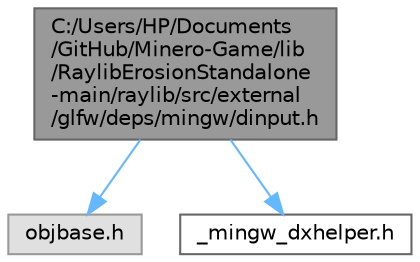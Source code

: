 digraph "C:/Users/HP/Documents/GitHub/Minero-Game/lib/RaylibErosionStandalone-main/raylib/src/external/glfw/deps/mingw/dinput.h"
{
 // LATEX_PDF_SIZE
  bgcolor="transparent";
  edge [fontname=Helvetica,fontsize=10,labelfontname=Helvetica,labelfontsize=10];
  node [fontname=Helvetica,fontsize=10,shape=box,height=0.2,width=0.4];
  Node1 [id="Node000001",label="C:/Users/HP/Documents\l/GitHub/Minero-Game/lib\l/RaylibErosionStandalone\l-main/raylib/src/external\l/glfw/deps/mingw/dinput.h",height=0.2,width=0.4,color="gray40", fillcolor="grey60", style="filled", fontcolor="black",tooltip=" "];
  Node1 -> Node2 [id="edge5_Node000001_Node000002",color="steelblue1",style="solid",tooltip=" "];
  Node2 [id="Node000002",label="objbase.h",height=0.2,width=0.4,color="grey60", fillcolor="#E0E0E0", style="filled",tooltip=" "];
  Node1 -> Node3 [id="edge6_Node000001_Node000003",color="steelblue1",style="solid",tooltip=" "];
  Node3 [id="Node000003",label="_mingw_dxhelper.h",height=0.2,width=0.4,color="grey40", fillcolor="white", style="filled",URL="$lib_2_raylib_erosion_standalone-main_2raylib_2src_2external_2glfw_2deps_2mingw_2__mingw__dxhelper_8h.html",tooltip=" "];
}
